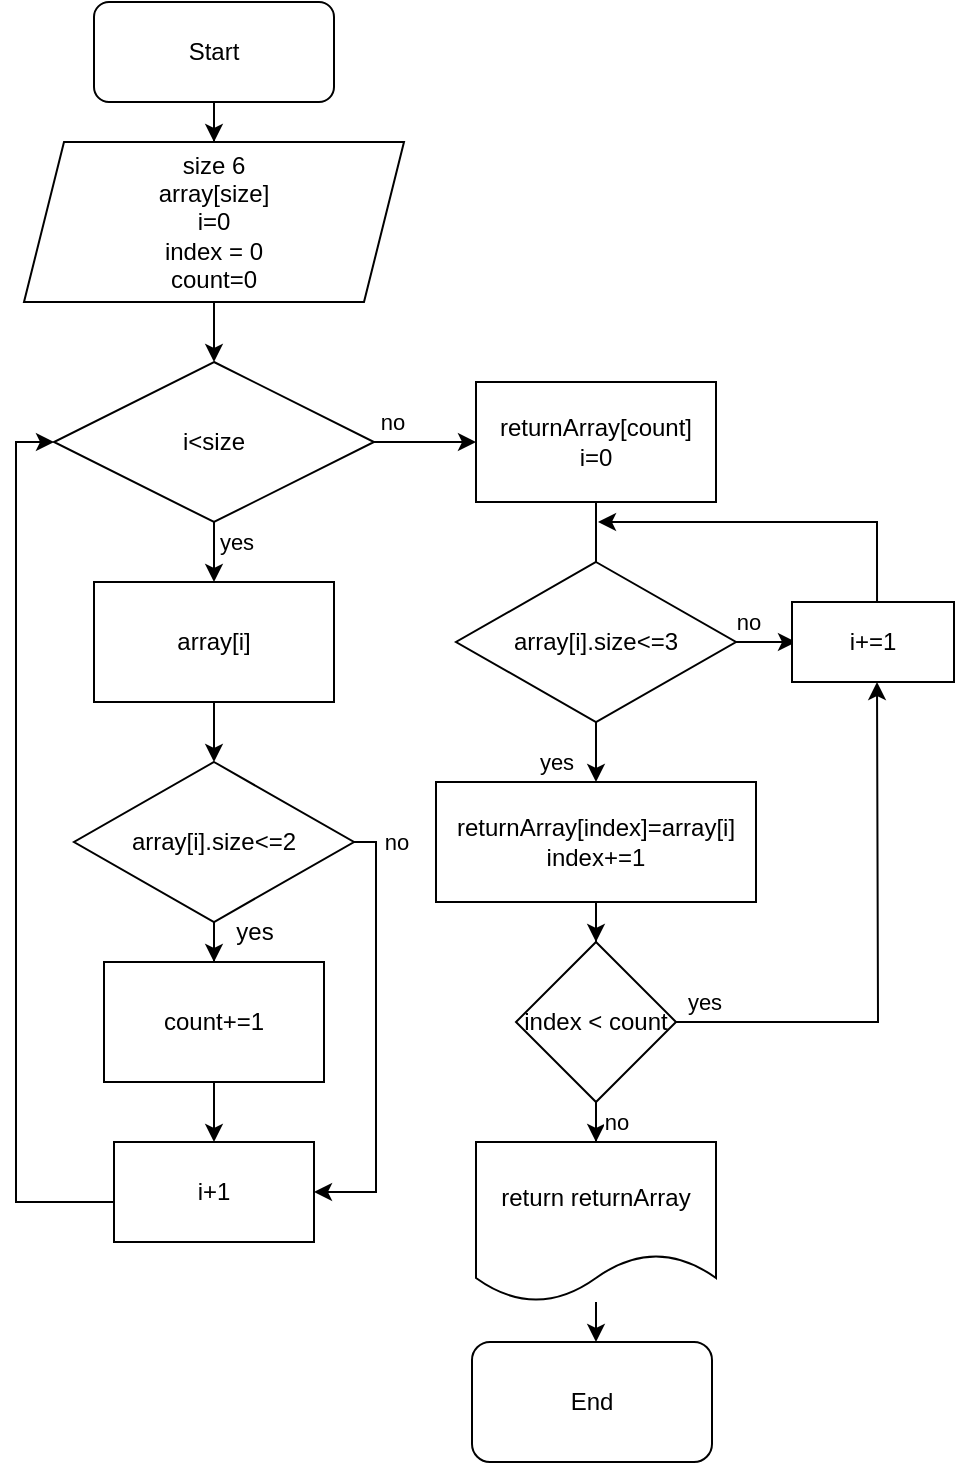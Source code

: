 <mxfile version="20.4.0" type="device"><diagram id="GTGXDpODQlYY037JCBrh" name="Страница 1"><mxGraphModel dx="1102" dy="614" grid="1" gridSize="10" guides="1" tooltips="1" connect="1" arrows="1" fold="1" page="1" pageScale="1" pageWidth="827" pageHeight="1169" math="0" shadow="0"><root><mxCell id="0"/><mxCell id="1" parent="0"/><mxCell id="mtCNW34VHeiK4WHAjAok-3" style="edgeStyle=orthogonalEdgeStyle;rounded=0;orthogonalLoop=1;jettySize=auto;html=1;entryX=0.5;entryY=0;entryDx=0;entryDy=0;" parent="1" source="i0QfeSO3yv-WwvU5UPzq-1" target="i0QfeSO3yv-WwvU5UPzq-2" edge="1"><mxGeometry relative="1" as="geometry"/></mxCell><mxCell id="i0QfeSO3yv-WwvU5UPzq-1" value="Start" style="rounded=1;whiteSpace=wrap;html=1;" parent="1" vertex="1"><mxGeometry x="219" y="40" width="120" height="50" as="geometry"/></mxCell><mxCell id="YYXZgf9cBaMyi9MHMnOM-43" style="edgeStyle=orthogonalEdgeStyle;rounded=0;orthogonalLoop=1;jettySize=auto;html=1;entryX=0.5;entryY=0;entryDx=0;entryDy=0;" edge="1" parent="1" source="i0QfeSO3yv-WwvU5UPzq-2" target="YYXZgf9cBaMyi9MHMnOM-12"><mxGeometry relative="1" as="geometry"/></mxCell><mxCell id="i0QfeSO3yv-WwvU5UPzq-2" value="size 6&lt;br&gt;array[size]&lt;br&gt;i=0&lt;br&gt;index = 0&lt;br&gt;count=0" style="shape=parallelogram;perimeter=parallelogramPerimeter;whiteSpace=wrap;html=1;fixedSize=1;" parent="1" vertex="1"><mxGeometry x="184" y="110" width="190" height="80" as="geometry"/></mxCell><mxCell id="mtCNW34VHeiK4WHAjAok-2" style="edgeStyle=orthogonalEdgeStyle;rounded=0;orthogonalLoop=1;jettySize=auto;html=1;exitX=0.5;exitY=1;exitDx=0;exitDy=0;" parent="1" source="i0QfeSO3yv-WwvU5UPzq-1" target="i0QfeSO3yv-WwvU5UPzq-1" edge="1"><mxGeometry relative="1" as="geometry"/></mxCell><mxCell id="mtCNW34VHeiK4WHAjAok-7" value="End" style="rounded=1;whiteSpace=wrap;html=1;" parent="1" vertex="1"><mxGeometry x="408" y="710" width="120" height="60" as="geometry"/></mxCell><mxCell id="YYXZgf9cBaMyi9MHMnOM-41" value="no" style="edgeStyle=orthogonalEdgeStyle;rounded=0;orthogonalLoop=1;jettySize=auto;html=1;entryX=0;entryY=0.5;entryDx=0;entryDy=0;" edge="1" parent="1" source="YYXZgf9cBaMyi9MHMnOM-12" target="YYXZgf9cBaMyi9MHMnOM-16"><mxGeometry x="-0.639" y="10" relative="1" as="geometry"><mxPoint as="offset"/></mxGeometry></mxCell><mxCell id="YYXZgf9cBaMyi9MHMnOM-44" value="yes" style="edgeStyle=orthogonalEdgeStyle;rounded=0;orthogonalLoop=1;jettySize=auto;html=1;entryX=0.5;entryY=0;entryDx=0;entryDy=0;" edge="1" parent="1" source="YYXZgf9cBaMyi9MHMnOM-12" target="BiosHcy1D0OsNMQC9vBh-2"><mxGeometry x="-0.6" y="11" relative="1" as="geometry"><mxPoint as="offset"/></mxGeometry></mxCell><mxCell id="YYXZgf9cBaMyi9MHMnOM-12" value="i&amp;lt;size" style="rhombus;whiteSpace=wrap;html=1;" vertex="1" parent="1"><mxGeometry x="199" y="220" width="160" height="80" as="geometry"/></mxCell><mxCell id="BiosHcy1D0OsNMQC9vBh-20" style="edgeStyle=orthogonalEdgeStyle;rounded=0;orthogonalLoop=1;jettySize=auto;html=1;entryX=0.5;entryY=0;entryDx=0;entryDy=0;" parent="1" source="BiosHcy1D0OsNMQC9vBh-2" edge="1"><mxGeometry relative="1" as="geometry"><mxPoint x="279" y="420" as="targetPoint"/></mxGeometry></mxCell><mxCell id="BiosHcy1D0OsNMQC9vBh-2" value="array[i]" style="rounded=0;whiteSpace=wrap;html=1;" parent="1" vertex="1"><mxGeometry x="219" y="330" width="120" height="60" as="geometry"/></mxCell><mxCell id="YYXZgf9cBaMyi9MHMnOM-42" value="no" style="edgeStyle=orthogonalEdgeStyle;rounded=0;orthogonalLoop=1;jettySize=auto;html=1;entryX=1;entryY=0.5;entryDx=0;entryDy=0;" edge="1" parent="1" source="BiosHcy1D0OsNMQC9vBh-5" target="YYXZgf9cBaMyi9MHMnOM-25"><mxGeometry x="-0.903" y="-10" relative="1" as="geometry"><Array as="points"><mxPoint x="360" y="460"/><mxPoint x="360" y="635"/></Array><mxPoint x="10" y="-10" as="offset"/></mxGeometry></mxCell><mxCell id="BiosHcy1D0OsNMQC9vBh-5" value="array[i].size&amp;lt;=2" style="rhombus;whiteSpace=wrap;html=1;" parent="1" vertex="1"><mxGeometry x="209" y="420" width="140" height="80" as="geometry"/></mxCell><mxCell id="BiosHcy1D0OsNMQC9vBh-11" value="yes" style="text;html=1;align=center;verticalAlign=middle;resizable=0;points=[];autosize=1;strokeColor=none;fillColor=none;" parent="1" vertex="1"><mxGeometry x="279" y="490" width="40" height="30" as="geometry"/></mxCell><mxCell id="YYXZgf9cBaMyi9MHMnOM-26" style="edgeStyle=orthogonalEdgeStyle;rounded=0;orthogonalLoop=1;jettySize=auto;html=1;entryX=0.5;entryY=0;entryDx=0;entryDy=0;" edge="1" parent="1" source="YYXZgf9cBaMyi9MHMnOM-4" target="YYXZgf9cBaMyi9MHMnOM-25"><mxGeometry relative="1" as="geometry"/></mxCell><mxCell id="YYXZgf9cBaMyi9MHMnOM-4" value="count+=1" style="rounded=0;whiteSpace=wrap;html=1;" vertex="1" parent="1"><mxGeometry x="224" y="520" width="110" height="60" as="geometry"/></mxCell><mxCell id="BiosHcy1D0OsNMQC9vBh-22" style="edgeStyle=orthogonalEdgeStyle;rounded=0;orthogonalLoop=1;jettySize=auto;html=1;entryX=0.5;entryY=0;entryDx=0;entryDy=0;" parent="1" source="BiosHcy1D0OsNMQC9vBh-5" target="YYXZgf9cBaMyi9MHMnOM-4" edge="1"><mxGeometry relative="1" as="geometry"><mxPoint x="279" y="530" as="targetPoint"/></mxGeometry></mxCell><mxCell id="YYXZgf9cBaMyi9MHMnOM-17" style="edgeStyle=orthogonalEdgeStyle;rounded=0;orthogonalLoop=1;jettySize=auto;html=1;" edge="1" parent="1" source="YYXZgf9cBaMyi9MHMnOM-16"><mxGeometry relative="1" as="geometry"><mxPoint x="470" y="340" as="targetPoint"/></mxGeometry></mxCell><mxCell id="YYXZgf9cBaMyi9MHMnOM-16" value="returnArray[count]&lt;br&gt;i=0" style="rounded=0;whiteSpace=wrap;html=1;" vertex="1" parent="1"><mxGeometry x="410" y="230" width="120" height="60" as="geometry"/></mxCell><mxCell id="YYXZgf9cBaMyi9MHMnOM-20" value="yes" style="edgeStyle=orthogonalEdgeStyle;rounded=0;orthogonalLoop=1;jettySize=auto;html=1;entryX=0.5;entryY=0;entryDx=0;entryDy=0;" edge="1" parent="1" source="YYXZgf9cBaMyi9MHMnOM-18" target="YYXZgf9cBaMyi9MHMnOM-19"><mxGeometry x="-0.2" y="20" relative="1" as="geometry"><mxPoint as="offset"/></mxGeometry></mxCell><mxCell id="YYXZgf9cBaMyi9MHMnOM-21" value="no" style="edgeStyle=orthogonalEdgeStyle;rounded=0;orthogonalLoop=1;jettySize=auto;html=1;entryX=0;entryY=0.5;entryDx=0;entryDy=0;" edge="1" parent="1" source="YYXZgf9cBaMyi9MHMnOM-18"><mxGeometry x="-0.6" y="10" relative="1" as="geometry"><mxPoint x="570" y="360" as="targetPoint"/><mxPoint as="offset"/></mxGeometry></mxCell><mxCell id="YYXZgf9cBaMyi9MHMnOM-18" value="array[i].size&amp;lt;=3" style="rhombus;whiteSpace=wrap;html=1;" vertex="1" parent="1"><mxGeometry x="400" y="320" width="140" height="80" as="geometry"/></mxCell><mxCell id="YYXZgf9cBaMyi9MHMnOM-29" style="edgeStyle=orthogonalEdgeStyle;rounded=0;orthogonalLoop=1;jettySize=auto;html=1;entryX=0.5;entryY=0;entryDx=0;entryDy=0;" edge="1" parent="1" source="YYXZgf9cBaMyi9MHMnOM-19" target="YYXZgf9cBaMyi9MHMnOM-31"><mxGeometry relative="1" as="geometry"><mxPoint x="470" y="570" as="targetPoint"/></mxGeometry></mxCell><mxCell id="YYXZgf9cBaMyi9MHMnOM-19" value="returnArray[index]=array[i]&lt;br&gt;index+=1" style="rounded=0;whiteSpace=wrap;html=1;" vertex="1" parent="1"><mxGeometry x="390" y="430" width="160" height="60" as="geometry"/></mxCell><mxCell id="YYXZgf9cBaMyi9MHMnOM-40" style="edgeStyle=orthogonalEdgeStyle;rounded=0;orthogonalLoop=1;jettySize=auto;html=1;" edge="1" parent="1"><mxGeometry relative="1" as="geometry"><mxPoint x="471" y="300" as="targetPoint"/><mxPoint x="610.524" y="360" as="sourcePoint"/><Array as="points"><mxPoint x="611" y="300"/></Array></mxGeometry></mxCell><mxCell id="YYXZgf9cBaMyi9MHMnOM-22" value="i+=1" style="rounded=0;whiteSpace=wrap;html=1;" vertex="1" parent="1"><mxGeometry x="568" y="340" width="81" height="40" as="geometry"/></mxCell><mxCell id="YYXZgf9cBaMyi9MHMnOM-27" style="edgeStyle=orthogonalEdgeStyle;rounded=0;orthogonalLoop=1;jettySize=auto;html=1;entryX=0;entryY=0.5;entryDx=0;entryDy=0;" edge="1" parent="1" source="YYXZgf9cBaMyi9MHMnOM-25" target="YYXZgf9cBaMyi9MHMnOM-12"><mxGeometry relative="1" as="geometry"><Array as="points"><mxPoint x="180" y="640"/><mxPoint x="180" y="260"/></Array></mxGeometry></mxCell><mxCell id="YYXZgf9cBaMyi9MHMnOM-25" value="i+1" style="rounded=0;whiteSpace=wrap;html=1;" vertex="1" parent="1"><mxGeometry x="229" y="610" width="100" height="50" as="geometry"/></mxCell><mxCell id="YYXZgf9cBaMyi9MHMnOM-34" value="yes" style="edgeStyle=orthogonalEdgeStyle;rounded=0;orthogonalLoop=1;jettySize=auto;html=1;entryX=0.5;entryY=1;entryDx=0;entryDy=0;" edge="1" parent="1" source="YYXZgf9cBaMyi9MHMnOM-31"><mxGeometry x="-0.897" y="10" relative="1" as="geometry"><mxPoint x="610.5" y="380" as="targetPoint"/><mxPoint as="offset"/></mxGeometry></mxCell><mxCell id="YYXZgf9cBaMyi9MHMnOM-38" value="no" style="edgeStyle=orthogonalEdgeStyle;rounded=0;orthogonalLoop=1;jettySize=auto;html=1;entryX=0.5;entryY=0;entryDx=0;entryDy=0;" edge="1" parent="1" source="YYXZgf9cBaMyi9MHMnOM-31" target="YYXZgf9cBaMyi9MHMnOM-37"><mxGeometry x="0.667" y="10" relative="1" as="geometry"><mxPoint as="offset"/></mxGeometry></mxCell><mxCell id="YYXZgf9cBaMyi9MHMnOM-31" value="index &amp;lt; count" style="rhombus;whiteSpace=wrap;html=1;" vertex="1" parent="1"><mxGeometry x="430" y="510" width="80" height="80" as="geometry"/></mxCell><mxCell id="YYXZgf9cBaMyi9MHMnOM-39" style="edgeStyle=orthogonalEdgeStyle;rounded=0;orthogonalLoop=1;jettySize=auto;html=1;" edge="1" parent="1" source="YYXZgf9cBaMyi9MHMnOM-37"><mxGeometry relative="1" as="geometry"><mxPoint x="470" y="710" as="targetPoint"/></mxGeometry></mxCell><mxCell id="YYXZgf9cBaMyi9MHMnOM-37" value="return returnArray" style="shape=document;whiteSpace=wrap;html=1;boundedLbl=1;" vertex="1" parent="1"><mxGeometry x="410" y="610" width="120" height="80" as="geometry"/></mxCell></root></mxGraphModel></diagram></mxfile>